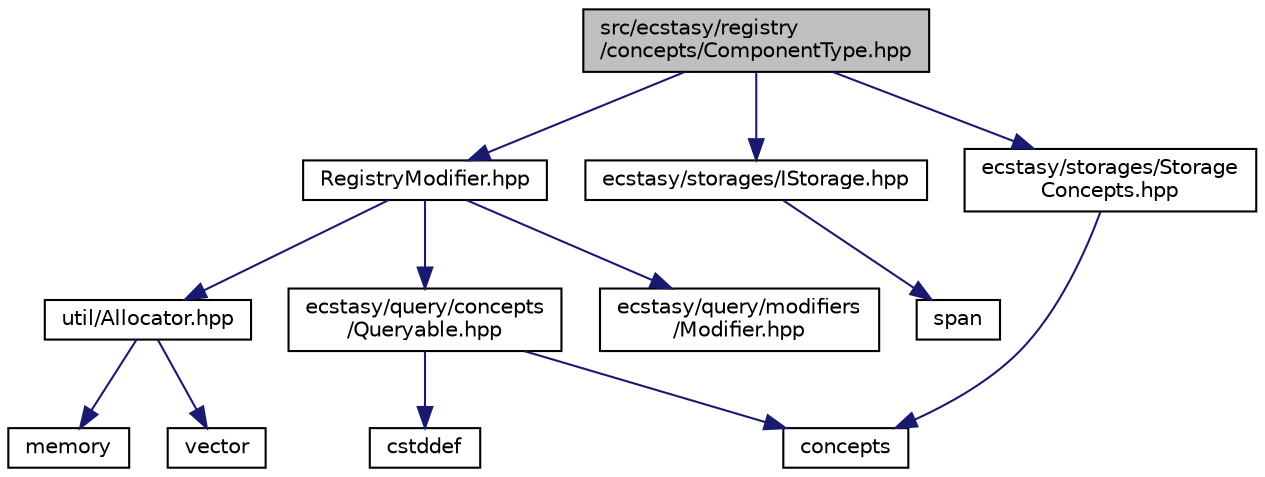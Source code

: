digraph "src/ecstasy/registry/concepts/ComponentType.hpp"
{
 // LATEX_PDF_SIZE
  edge [fontname="Helvetica",fontsize="10",labelfontname="Helvetica",labelfontsize="10"];
  node [fontname="Helvetica",fontsize="10",shape=record];
  Node1 [label="src/ecstasy/registry\l/concepts/ComponentType.hpp",height=0.2,width=0.4,color="black", fillcolor="grey75", style="filled", fontcolor="black",tooltip=" "];
  Node1 -> Node2 [color="midnightblue",fontsize="10",style="solid",fontname="Helvetica"];
  Node2 [label="RegistryModifier.hpp",height=0.2,width=0.4,color="black", fillcolor="white", style="filled",URL="$_registry_modifier_8hpp.html",tooltip=" "];
  Node2 -> Node3 [color="midnightblue",fontsize="10",style="solid",fontname="Helvetica"];
  Node3 [label="ecstasy/query/concepts\l/Queryable.hpp",height=0.2,width=0.4,color="black", fillcolor="white", style="filled",URL="$_queryable_8hpp.html",tooltip=" "];
  Node3 -> Node4 [color="midnightblue",fontsize="10",style="solid",fontname="Helvetica"];
  Node4 [label="concepts",height=0.2,width=0.4,color="black", fillcolor="white", style="filled",URL="/home/runner/work/ecstasy/ecstasy/doc/external/cppreference-doxygen-web.tag.xml$cpp/header/concepts.html",tooltip=" "];
  Node3 -> Node5 [color="midnightblue",fontsize="10",style="solid",fontname="Helvetica"];
  Node5 [label="cstddef",height=0.2,width=0.4,color="black", fillcolor="white", style="filled",URL="/home/runner/work/ecstasy/ecstasy/doc/external/cppreference-doxygen-web.tag.xml$cpp/header/cstddef.html",tooltip=" "];
  Node2 -> Node6 [color="midnightblue",fontsize="10",style="solid",fontname="Helvetica"];
  Node6 [label="ecstasy/query/modifiers\l/Modifier.hpp",height=0.2,width=0.4,color="black", fillcolor="white", style="filled",URL="$_modifier_8hpp.html",tooltip=" "];
  Node2 -> Node7 [color="midnightblue",fontsize="10",style="solid",fontname="Helvetica"];
  Node7 [label="util/Allocator.hpp",height=0.2,width=0.4,color="black", fillcolor="white", style="filled",URL="$_allocator_8hpp.html",tooltip=" "];
  Node7 -> Node8 [color="midnightblue",fontsize="10",style="solid",fontname="Helvetica"];
  Node8 [label="memory",height=0.2,width=0.4,color="black", fillcolor="white", style="filled",URL="/home/runner/work/ecstasy/ecstasy/doc/external/cppreference-doxygen-web.tag.xml$cpp/header/memory.html",tooltip=" "];
  Node7 -> Node9 [color="midnightblue",fontsize="10",style="solid",fontname="Helvetica"];
  Node9 [label="vector",height=0.2,width=0.4,color="black", fillcolor="white", style="filled",URL="/home/runner/work/ecstasy/ecstasy/doc/external/cppreference-doxygen-web.tag.xml$cpp/header/vector.html",tooltip=" "];
  Node1 -> Node10 [color="midnightblue",fontsize="10",style="solid",fontname="Helvetica"];
  Node10 [label="ecstasy/storages/IStorage.hpp",height=0.2,width=0.4,color="black", fillcolor="white", style="filled",URL="$_i_storage_8hpp.html",tooltip=" "];
  Node10 -> Node11 [color="midnightblue",fontsize="10",style="solid",fontname="Helvetica"];
  Node11 [label="span",height=0.2,width=0.4,color="black", fillcolor="white", style="filled",URL="/home/runner/work/ecstasy/ecstasy/doc/external/cppreference-doxygen-web.tag.xml$cpp/header/span.html",tooltip=" "];
  Node1 -> Node12 [color="midnightblue",fontsize="10",style="solid",fontname="Helvetica"];
  Node12 [label="ecstasy/storages/Storage\lConcepts.hpp",height=0.2,width=0.4,color="black", fillcolor="white", style="filled",URL="$_storage_concepts_8hpp.html",tooltip=" "];
  Node12 -> Node4 [color="midnightblue",fontsize="10",style="solid",fontname="Helvetica"];
}

